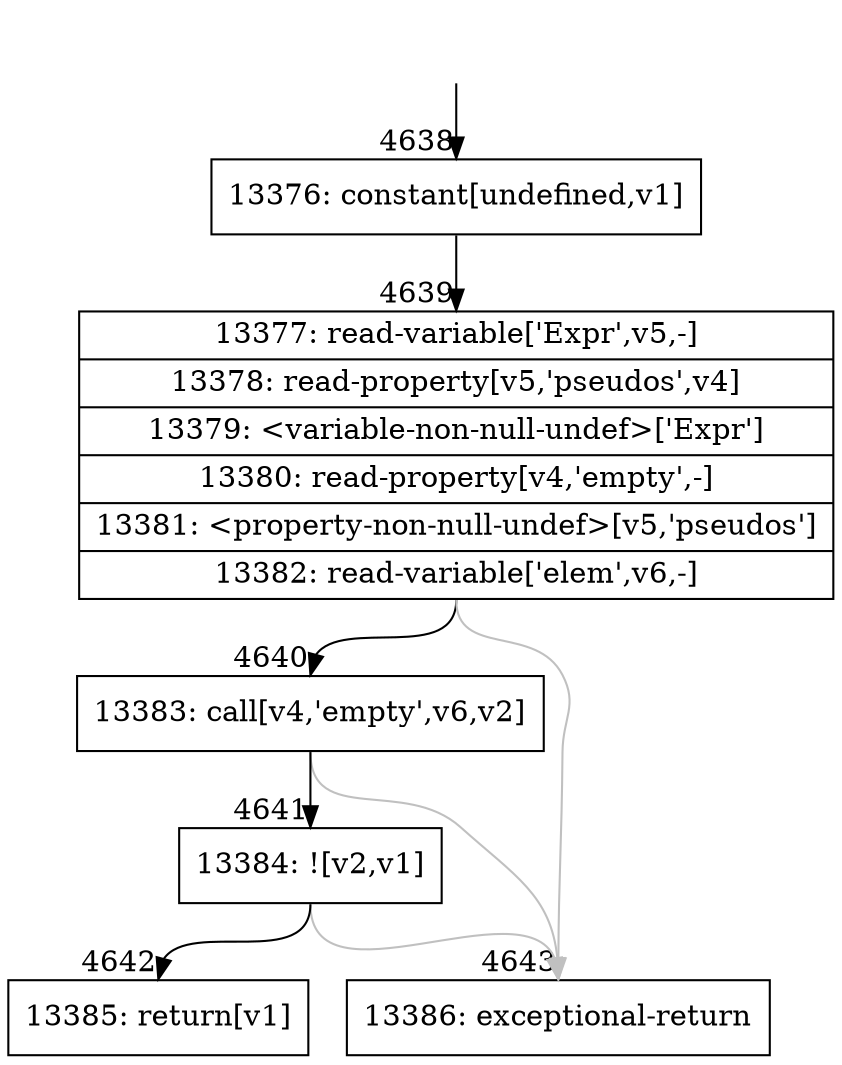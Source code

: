 digraph {
rankdir="TD"
BB_entry306[shape=none,label=""];
BB_entry306 -> BB4638 [tailport=s, headport=n, headlabel="    4638"]
BB4638 [shape=record label="{13376: constant[undefined,v1]}" ] 
BB4638 -> BB4639 [tailport=s, headport=n, headlabel="      4639"]
BB4639 [shape=record label="{13377: read-variable['Expr',v5,-]|13378: read-property[v5,'pseudos',v4]|13379: \<variable-non-null-undef\>['Expr']|13380: read-property[v4,'empty',-]|13381: \<property-non-null-undef\>[v5,'pseudos']|13382: read-variable['elem',v6,-]}" ] 
BB4639 -> BB4640 [tailport=s, headport=n, headlabel="      4640"]
BB4639 -> BB4643 [tailport=s, headport=n, color=gray, headlabel="      4643"]
BB4640 [shape=record label="{13383: call[v4,'empty',v6,v2]}" ] 
BB4640 -> BB4641 [tailport=s, headport=n, headlabel="      4641"]
BB4640 -> BB4643 [tailport=s, headport=n, color=gray]
BB4641 [shape=record label="{13384: ![v2,v1]}" ] 
BB4641 -> BB4642 [tailport=s, headport=n, headlabel="      4642"]
BB4641 -> BB4643 [tailport=s, headport=n, color=gray]
BB4642 [shape=record label="{13385: return[v1]}" ] 
BB4643 [shape=record label="{13386: exceptional-return}" ] 
}
